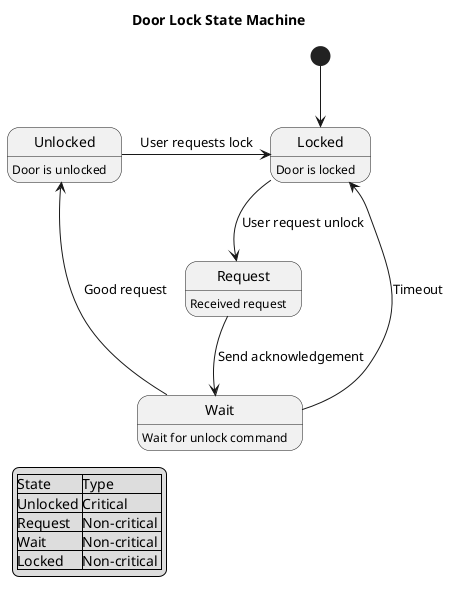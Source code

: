@startuml
title Door Lock State Machine


[*] --> Locked

legend left
    |State|Type|
    |Unlocked |Critical|
    |Request |Non-critical |
    |Wait |Non-critical |
    |Locked|Non-critical |
endlegend

Locked --> Request: User request unlock
Locked : Door is locked
Request --> Wait: Send acknowledgement
Request : Received request
Wait --> Unlocked: Good request
Wait : Wait for unlock command
Wait --> Locked: Timeout
Unlocked -right-> Locked: User requests lock
Unlocked : Door is unlocked
@enduml